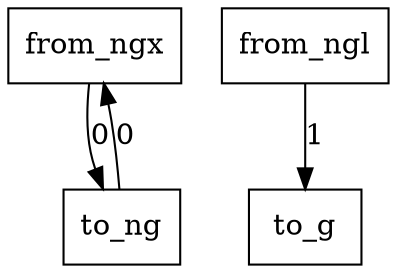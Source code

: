 digraph {
    graph [rankdir=TB
          ,bgcolor=transparent];
    node [shape=box
         ,fillcolor=white
         ,style=filled];
    0 [label=<from_ngx>];
    1 [label=<from_ngl>];
    2 [label=<to_g>];
    3 [label=<to_ng>];
    0 -> 3 [label=0];
    1 -> 2 [label=1];
    3 -> 0 [label=0];
}